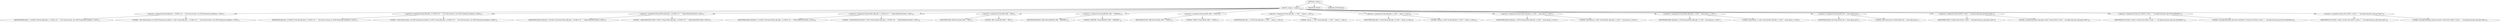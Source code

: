 digraph "&lt;clinit&gt;" {  
"1837" [label = <(METHOD,&lt;clinit&gt;)> ]
"1838" [label = <(BLOCK,&lt;empty&gt;,&lt;empty&gt;)> ]
"1839" [label = <(&lt;operator&gt;.assignment,String EJB_JAR_1_1_PUBLIC_ID = &quot;-//Sun Microsystems, Inc.//DTD Enterprise JavaBeans 1.1//EN&quot;)<SUB>41</SUB>> ]
"1840" [label = <(IDENTIFIER,EJB_JAR_1_1_PUBLIC_ID,String EJB_JAR_1_1_PUBLIC_ID = &quot;-//Sun Microsystems, Inc.//DTD Enterprise JavaBeans 1.1//EN&quot;)<SUB>41</SUB>> ]
"1841" [label = <(LITERAL,&quot;-//Sun Microsystems, Inc.//DTD Enterprise JavaBeans 1.1//EN&quot;,String EJB_JAR_1_1_PUBLIC_ID = &quot;-//Sun Microsystems, Inc.//DTD Enterprise JavaBeans 1.1//EN&quot;)<SUB>42</SUB>> ]
"1842" [label = <(&lt;operator&gt;.assignment,String EJB_JAR_2_0_PUBLIC_ID = &quot;-//Sun Microsystems, Inc.//DTD Enterprise JavaBeans 2.0//EN&quot;)<SUB>43</SUB>> ]
"1843" [label = <(IDENTIFIER,EJB_JAR_2_0_PUBLIC_ID,String EJB_JAR_2_0_PUBLIC_ID = &quot;-//Sun Microsystems, Inc.//DTD Enterprise JavaBeans 2.0//EN&quot;)<SUB>43</SUB>> ]
"1844" [label = <(LITERAL,&quot;-//Sun Microsystems, Inc.//DTD Enterprise JavaBeans 2.0//EN&quot;,String EJB_JAR_2_0_PUBLIC_ID = &quot;-//Sun Microsystems, Inc.//DTD Enterprise JavaBeans 2.0//EN&quot;)<SUB>44</SUB>> ]
"1845" [label = <(&lt;operator&gt;.assignment,String JONAS_EJB_JAR_2_4_PUBLIC_ID = &quot;-//ObjectWeb//DTD JOnAS 2.4//EN&quot;)<SUB>47</SUB>> ]
"1846" [label = <(IDENTIFIER,JONAS_EJB_JAR_2_4_PUBLIC_ID,String JONAS_EJB_JAR_2_4_PUBLIC_ID = &quot;-//ObjectWeb//DTD JOnAS 2.4//EN&quot;)<SUB>47</SUB>> ]
"1847" [label = <(LITERAL,&quot;-//ObjectWeb//DTD JOnAS 2.4//EN&quot;,String JONAS_EJB_JAR_2_4_PUBLIC_ID = &quot;-//ObjectWeb//DTD JOnAS 2.4//EN&quot;)<SUB>48</SUB>> ]
"1848" [label = <(&lt;operator&gt;.assignment,String JONAS_EJB_JAR_2_5_PUBLIC_ID = &quot;-//ObjectWeb//DTD JOnAS 2.5//EN&quot;)<SUB>49</SUB>> ]
"1849" [label = <(IDENTIFIER,JONAS_EJB_JAR_2_5_PUBLIC_ID,String JONAS_EJB_JAR_2_5_PUBLIC_ID = &quot;-//ObjectWeb//DTD JOnAS 2.5//EN&quot;)<SUB>49</SUB>> ]
"1850" [label = <(LITERAL,&quot;-//ObjectWeb//DTD JOnAS 2.5//EN&quot;,String JONAS_EJB_JAR_2_5_PUBLIC_ID = &quot;-//ObjectWeb//DTD JOnAS 2.5//EN&quot;)<SUB>50</SUB>> ]
"1851" [label = <(&lt;operator&gt;.assignment,String RMI_ORB = &quot;RMI&quot;)<SUB>53</SUB>> ]
"1852" [label = <(IDENTIFIER,RMI_ORB,String RMI_ORB = &quot;RMI&quot;)<SUB>53</SUB>> ]
"1853" [label = <(LITERAL,&quot;RMI&quot;,String RMI_ORB = &quot;RMI&quot;)<SUB>53</SUB>> ]
"1854" [label = <(&lt;operator&gt;.assignment,String JEREMIE_ORB = &quot;JEREMIE&quot;)<SUB>56</SUB>> ]
"1855" [label = <(IDENTIFIER,JEREMIE_ORB,String JEREMIE_ORB = &quot;JEREMIE&quot;)<SUB>56</SUB>> ]
"1856" [label = <(LITERAL,&quot;JEREMIE&quot;,String JEREMIE_ORB = &quot;JEREMIE&quot;)<SUB>56</SUB>> ]
"1857" [label = <(&lt;operator&gt;.assignment,String DAVID_ORB = &quot;DAVID&quot;)<SUB>59</SUB>> ]
"1858" [label = <(IDENTIFIER,DAVID_ORB,String DAVID_ORB = &quot;DAVID&quot;)<SUB>59</SUB>> ]
"1859" [label = <(LITERAL,&quot;DAVID&quot;,String DAVID_ORB = &quot;DAVID&quot;)<SUB>59</SUB>> ]
"1860" [label = <(&lt;operator&gt;.assignment,String EJB_JAR_1_1_DTD = &quot;ejb-jar_1_1.dtd&quot;)<SUB>65</SUB>> ]
"1861" [label = <(IDENTIFIER,EJB_JAR_1_1_DTD,String EJB_JAR_1_1_DTD = &quot;ejb-jar_1_1.dtd&quot;)<SUB>65</SUB>> ]
"1862" [label = <(LITERAL,&quot;ejb-jar_1_1.dtd&quot;,String EJB_JAR_1_1_DTD = &quot;ejb-jar_1_1.dtd&quot;)<SUB>65</SUB>> ]
"1863" [label = <(&lt;operator&gt;.assignment,String EJB_JAR_2_0_DTD = &quot;ejb-jar_2_0.dtd&quot;)<SUB>66</SUB>> ]
"1864" [label = <(IDENTIFIER,EJB_JAR_2_0_DTD,String EJB_JAR_2_0_DTD = &quot;ejb-jar_2_0.dtd&quot;)<SUB>66</SUB>> ]
"1865" [label = <(LITERAL,&quot;ejb-jar_2_0.dtd&quot;,String EJB_JAR_2_0_DTD = &quot;ejb-jar_2_0.dtd&quot;)<SUB>66</SUB>> ]
"1866" [label = <(&lt;operator&gt;.assignment,String JONAS_EJB_JAR_2_4_DTD = &quot;jonas-ejb-jar_2_4.dtd&quot;)<SUB>72</SUB>> ]
"1867" [label = <(IDENTIFIER,JONAS_EJB_JAR_2_4_DTD,String JONAS_EJB_JAR_2_4_DTD = &quot;jonas-ejb-jar_2_4.dtd&quot;)<SUB>72</SUB>> ]
"1868" [label = <(LITERAL,&quot;jonas-ejb-jar_2_4.dtd&quot;,String JONAS_EJB_JAR_2_4_DTD = &quot;jonas-ejb-jar_2_4.dtd&quot;)<SUB>73</SUB>> ]
"1869" [label = <(&lt;operator&gt;.assignment,String JONAS_EJB_JAR_2_5_DTD = &quot;jonas-ejb-jar_2_5.dtd&quot;)<SUB>74</SUB>> ]
"1870" [label = <(IDENTIFIER,JONAS_EJB_JAR_2_5_DTD,String JONAS_EJB_JAR_2_5_DTD = &quot;jonas-ejb-jar_2_5.dtd&quot;)<SUB>74</SUB>> ]
"1871" [label = <(LITERAL,&quot;jonas-ejb-jar_2_5.dtd&quot;,String JONAS_EJB_JAR_2_5_DTD = &quot;jonas-ejb-jar_2_5.dtd&quot;)<SUB>75</SUB>> ]
"1872" [label = <(&lt;operator&gt;.assignment,String JONAS_DD = &quot;jonas-ejb-jar.xml&quot;)<SUB>78</SUB>> ]
"1873" [label = <(IDENTIFIER,JONAS_DD,String JONAS_DD = &quot;jonas-ejb-jar.xml&quot;)<SUB>78</SUB>> ]
"1874" [label = <(LITERAL,&quot;jonas-ejb-jar.xml&quot;,String JONAS_DD = &quot;jonas-ejb-jar.xml&quot;)<SUB>78</SUB>> ]
"1875" [label = <(&lt;operator&gt;.assignment,String GENIC_CLASS = &quot;org.objectweb.jonas_ejb.genic.GenIC&quot;)<SUB>81</SUB>> ]
"1876" [label = <(IDENTIFIER,GENIC_CLASS,String GENIC_CLASS = &quot;org.objectweb.jonas_ejb.genic.GenIC&quot;)<SUB>81</SUB>> ]
"1877" [label = <(LITERAL,&quot;org.objectweb.jonas_ejb.genic.GenIC&quot;,String GENIC_CLASS = &quot;org.objectweb.jonas_ejb.genic.GenIC&quot;)<SUB>82</SUB>> ]
"1878" [label = <(&lt;operator&gt;.assignment,String OLD_GENIC_CLASS_1 = &quot;org.objectweb.jonas_ejb.tools.GenWholeIC&quot;)<SUB>85</SUB>> ]
"1879" [label = <(IDENTIFIER,OLD_GENIC_CLASS_1,String OLD_GENIC_CLASS_1 = &quot;org.objectweb.jonas_ejb.tools.GenWholeIC&quot;)<SUB>85</SUB>> ]
"1880" [label = <(LITERAL,&quot;org.objectweb.jonas_ejb.tools.GenWholeIC&quot;,String OLD_GENIC_CLASS_1 = &quot;org.objectweb.jonas_ejb.tools.GenWholeIC&quot;)<SUB>86</SUB>> ]
"1881" [label = <(&lt;operator&gt;.assignment,String OLD_GENIC_CLASS_2 = &quot;org.objectweb.jonas_ejb.tools.GenIC&quot;)<SUB>89</SUB>> ]
"1882" [label = <(IDENTIFIER,OLD_GENIC_CLASS_2,String OLD_GENIC_CLASS_2 = &quot;org.objectweb.jonas_ejb.tools.GenIC&quot;)<SUB>89</SUB>> ]
"1883" [label = <(LITERAL,&quot;org.objectweb.jonas_ejb.tools.GenIC&quot;,String OLD_GENIC_CLASS_2 = &quot;org.objectweb.jonas_ejb.tools.GenIC&quot;)<SUB>90</SUB>> ]
"1884" [label = <(MODIFIER,STATIC)> ]
"1885" [label = <(METHOD_RETURN,void)> ]
  "1837" -> "1838" 
  "1837" -> "1884" 
  "1837" -> "1885" 
  "1838" -> "1839" 
  "1838" -> "1842" 
  "1838" -> "1845" 
  "1838" -> "1848" 
  "1838" -> "1851" 
  "1838" -> "1854" 
  "1838" -> "1857" 
  "1838" -> "1860" 
  "1838" -> "1863" 
  "1838" -> "1866" 
  "1838" -> "1869" 
  "1838" -> "1872" 
  "1838" -> "1875" 
  "1838" -> "1878" 
  "1838" -> "1881" 
  "1839" -> "1840" 
  "1839" -> "1841" 
  "1842" -> "1843" 
  "1842" -> "1844" 
  "1845" -> "1846" 
  "1845" -> "1847" 
  "1848" -> "1849" 
  "1848" -> "1850" 
  "1851" -> "1852" 
  "1851" -> "1853" 
  "1854" -> "1855" 
  "1854" -> "1856" 
  "1857" -> "1858" 
  "1857" -> "1859" 
  "1860" -> "1861" 
  "1860" -> "1862" 
  "1863" -> "1864" 
  "1863" -> "1865" 
  "1866" -> "1867" 
  "1866" -> "1868" 
  "1869" -> "1870" 
  "1869" -> "1871" 
  "1872" -> "1873" 
  "1872" -> "1874" 
  "1875" -> "1876" 
  "1875" -> "1877" 
  "1878" -> "1879" 
  "1878" -> "1880" 
  "1881" -> "1882" 
  "1881" -> "1883" 
}
